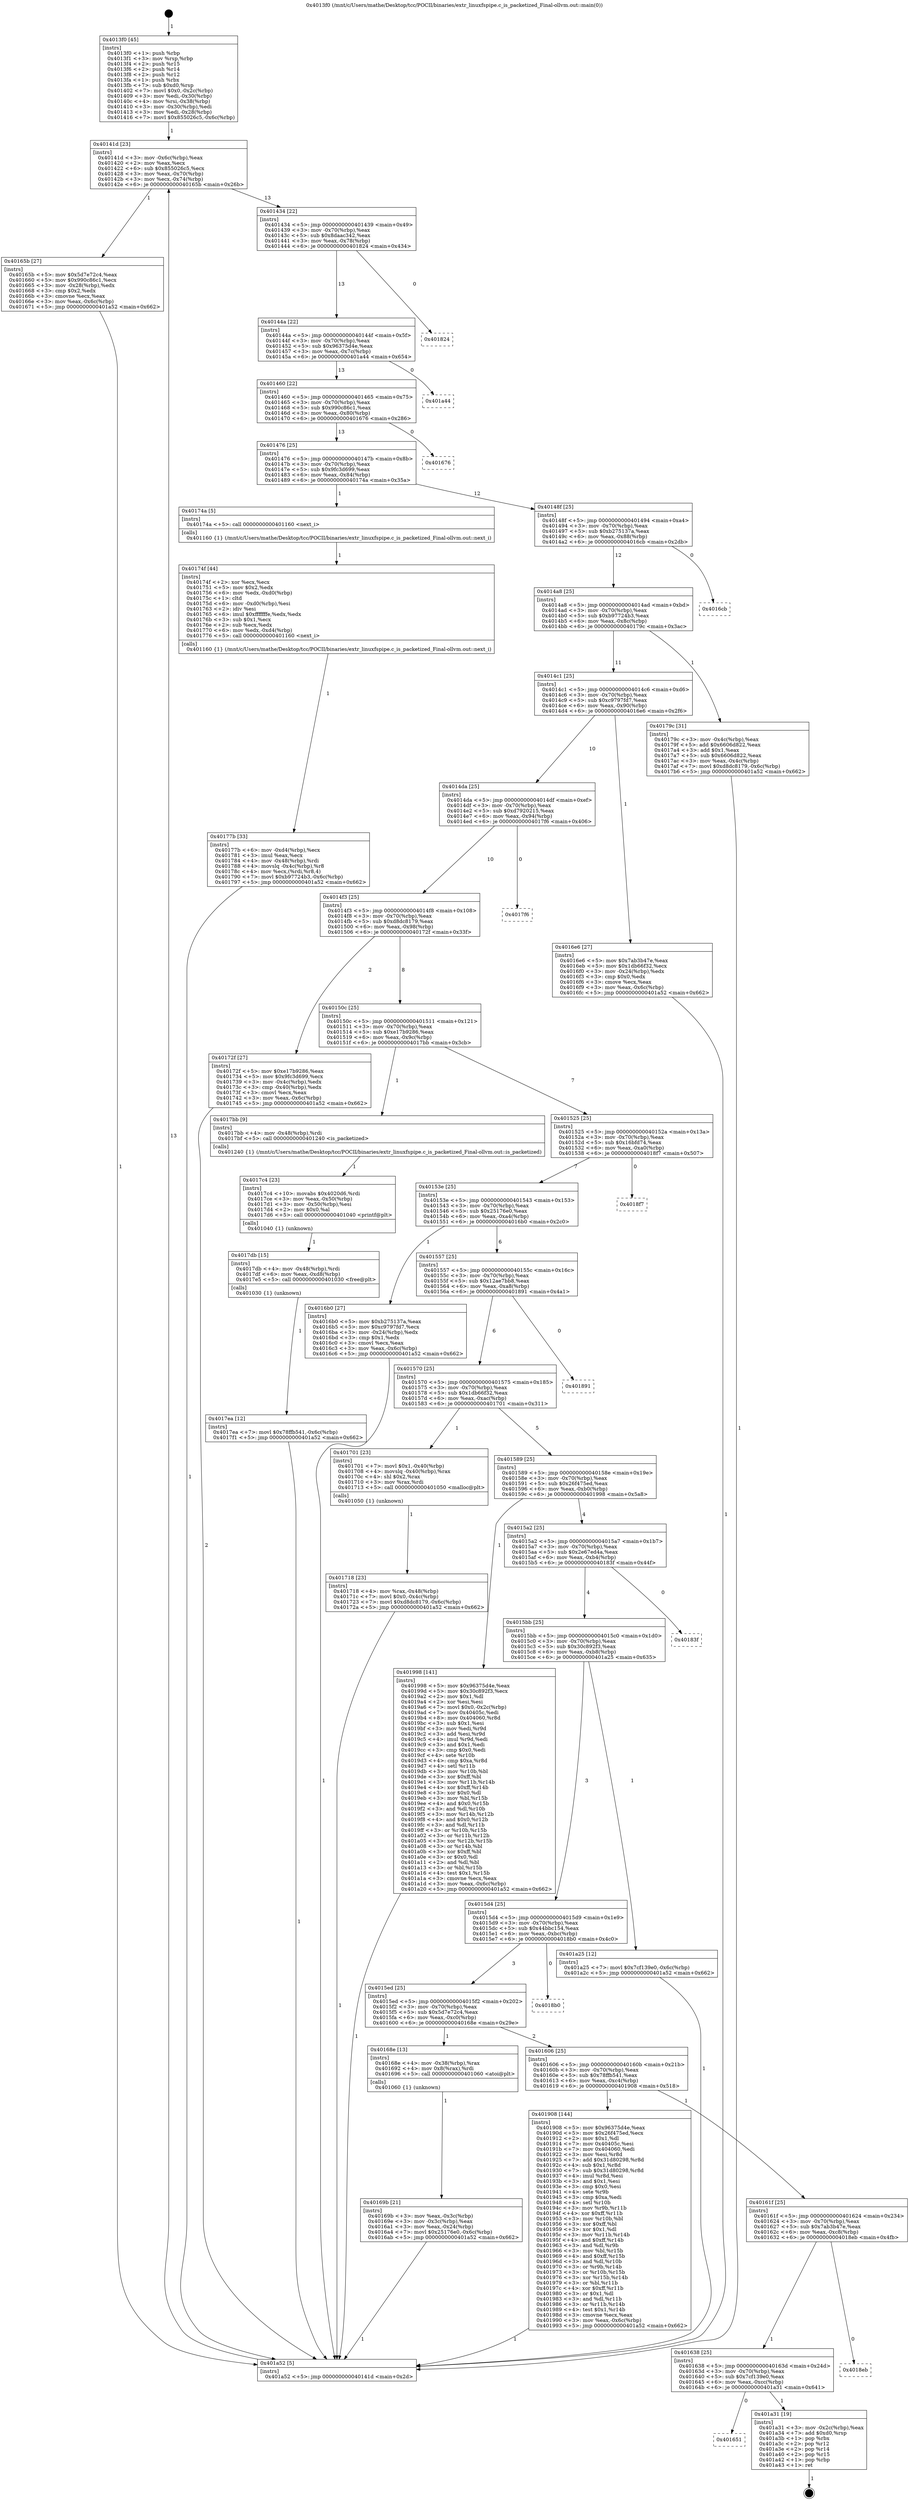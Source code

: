 digraph "0x4013f0" {
  label = "0x4013f0 (/mnt/c/Users/mathe/Desktop/tcc/POCII/binaries/extr_linuxfspipe.c_is_packetized_Final-ollvm.out::main(0))"
  labelloc = "t"
  node[shape=record]

  Entry [label="",width=0.3,height=0.3,shape=circle,fillcolor=black,style=filled]
  "0x40141d" [label="{
     0x40141d [23]\l
     | [instrs]\l
     &nbsp;&nbsp;0x40141d \<+3\>: mov -0x6c(%rbp),%eax\l
     &nbsp;&nbsp;0x401420 \<+2\>: mov %eax,%ecx\l
     &nbsp;&nbsp;0x401422 \<+6\>: sub $0x855026c5,%ecx\l
     &nbsp;&nbsp;0x401428 \<+3\>: mov %eax,-0x70(%rbp)\l
     &nbsp;&nbsp;0x40142b \<+3\>: mov %ecx,-0x74(%rbp)\l
     &nbsp;&nbsp;0x40142e \<+6\>: je 000000000040165b \<main+0x26b\>\l
  }"]
  "0x40165b" [label="{
     0x40165b [27]\l
     | [instrs]\l
     &nbsp;&nbsp;0x40165b \<+5\>: mov $0x5d7e72c4,%eax\l
     &nbsp;&nbsp;0x401660 \<+5\>: mov $0x990c86c1,%ecx\l
     &nbsp;&nbsp;0x401665 \<+3\>: mov -0x28(%rbp),%edx\l
     &nbsp;&nbsp;0x401668 \<+3\>: cmp $0x2,%edx\l
     &nbsp;&nbsp;0x40166b \<+3\>: cmovne %ecx,%eax\l
     &nbsp;&nbsp;0x40166e \<+3\>: mov %eax,-0x6c(%rbp)\l
     &nbsp;&nbsp;0x401671 \<+5\>: jmp 0000000000401a52 \<main+0x662\>\l
  }"]
  "0x401434" [label="{
     0x401434 [22]\l
     | [instrs]\l
     &nbsp;&nbsp;0x401434 \<+5\>: jmp 0000000000401439 \<main+0x49\>\l
     &nbsp;&nbsp;0x401439 \<+3\>: mov -0x70(%rbp),%eax\l
     &nbsp;&nbsp;0x40143c \<+5\>: sub $0x8daac342,%eax\l
     &nbsp;&nbsp;0x401441 \<+3\>: mov %eax,-0x78(%rbp)\l
     &nbsp;&nbsp;0x401444 \<+6\>: je 0000000000401824 \<main+0x434\>\l
  }"]
  "0x401a52" [label="{
     0x401a52 [5]\l
     | [instrs]\l
     &nbsp;&nbsp;0x401a52 \<+5\>: jmp 000000000040141d \<main+0x2d\>\l
  }"]
  "0x4013f0" [label="{
     0x4013f0 [45]\l
     | [instrs]\l
     &nbsp;&nbsp;0x4013f0 \<+1\>: push %rbp\l
     &nbsp;&nbsp;0x4013f1 \<+3\>: mov %rsp,%rbp\l
     &nbsp;&nbsp;0x4013f4 \<+2\>: push %r15\l
     &nbsp;&nbsp;0x4013f6 \<+2\>: push %r14\l
     &nbsp;&nbsp;0x4013f8 \<+2\>: push %r12\l
     &nbsp;&nbsp;0x4013fa \<+1\>: push %rbx\l
     &nbsp;&nbsp;0x4013fb \<+7\>: sub $0xd0,%rsp\l
     &nbsp;&nbsp;0x401402 \<+7\>: movl $0x0,-0x2c(%rbp)\l
     &nbsp;&nbsp;0x401409 \<+3\>: mov %edi,-0x30(%rbp)\l
     &nbsp;&nbsp;0x40140c \<+4\>: mov %rsi,-0x38(%rbp)\l
     &nbsp;&nbsp;0x401410 \<+3\>: mov -0x30(%rbp),%edi\l
     &nbsp;&nbsp;0x401413 \<+3\>: mov %edi,-0x28(%rbp)\l
     &nbsp;&nbsp;0x401416 \<+7\>: movl $0x855026c5,-0x6c(%rbp)\l
  }"]
  Exit [label="",width=0.3,height=0.3,shape=circle,fillcolor=black,style=filled,peripheries=2]
  "0x401824" [label="{
     0x401824\l
  }", style=dashed]
  "0x40144a" [label="{
     0x40144a [22]\l
     | [instrs]\l
     &nbsp;&nbsp;0x40144a \<+5\>: jmp 000000000040144f \<main+0x5f\>\l
     &nbsp;&nbsp;0x40144f \<+3\>: mov -0x70(%rbp),%eax\l
     &nbsp;&nbsp;0x401452 \<+5\>: sub $0x96375d4e,%eax\l
     &nbsp;&nbsp;0x401457 \<+3\>: mov %eax,-0x7c(%rbp)\l
     &nbsp;&nbsp;0x40145a \<+6\>: je 0000000000401a44 \<main+0x654\>\l
  }"]
  "0x401651" [label="{
     0x401651\l
  }", style=dashed]
  "0x401a44" [label="{
     0x401a44\l
  }", style=dashed]
  "0x401460" [label="{
     0x401460 [22]\l
     | [instrs]\l
     &nbsp;&nbsp;0x401460 \<+5\>: jmp 0000000000401465 \<main+0x75\>\l
     &nbsp;&nbsp;0x401465 \<+3\>: mov -0x70(%rbp),%eax\l
     &nbsp;&nbsp;0x401468 \<+5\>: sub $0x990c86c1,%eax\l
     &nbsp;&nbsp;0x40146d \<+3\>: mov %eax,-0x80(%rbp)\l
     &nbsp;&nbsp;0x401470 \<+6\>: je 0000000000401676 \<main+0x286\>\l
  }"]
  "0x401a31" [label="{
     0x401a31 [19]\l
     | [instrs]\l
     &nbsp;&nbsp;0x401a31 \<+3\>: mov -0x2c(%rbp),%eax\l
     &nbsp;&nbsp;0x401a34 \<+7\>: add $0xd0,%rsp\l
     &nbsp;&nbsp;0x401a3b \<+1\>: pop %rbx\l
     &nbsp;&nbsp;0x401a3c \<+2\>: pop %r12\l
     &nbsp;&nbsp;0x401a3e \<+2\>: pop %r14\l
     &nbsp;&nbsp;0x401a40 \<+2\>: pop %r15\l
     &nbsp;&nbsp;0x401a42 \<+1\>: pop %rbp\l
     &nbsp;&nbsp;0x401a43 \<+1\>: ret\l
  }"]
  "0x401676" [label="{
     0x401676\l
  }", style=dashed]
  "0x401476" [label="{
     0x401476 [25]\l
     | [instrs]\l
     &nbsp;&nbsp;0x401476 \<+5\>: jmp 000000000040147b \<main+0x8b\>\l
     &nbsp;&nbsp;0x40147b \<+3\>: mov -0x70(%rbp),%eax\l
     &nbsp;&nbsp;0x40147e \<+5\>: sub $0x9fc3d699,%eax\l
     &nbsp;&nbsp;0x401483 \<+6\>: mov %eax,-0x84(%rbp)\l
     &nbsp;&nbsp;0x401489 \<+6\>: je 000000000040174a \<main+0x35a\>\l
  }"]
  "0x401638" [label="{
     0x401638 [25]\l
     | [instrs]\l
     &nbsp;&nbsp;0x401638 \<+5\>: jmp 000000000040163d \<main+0x24d\>\l
     &nbsp;&nbsp;0x40163d \<+3\>: mov -0x70(%rbp),%eax\l
     &nbsp;&nbsp;0x401640 \<+5\>: sub $0x7cf139e0,%eax\l
     &nbsp;&nbsp;0x401645 \<+6\>: mov %eax,-0xcc(%rbp)\l
     &nbsp;&nbsp;0x40164b \<+6\>: je 0000000000401a31 \<main+0x641\>\l
  }"]
  "0x40174a" [label="{
     0x40174a [5]\l
     | [instrs]\l
     &nbsp;&nbsp;0x40174a \<+5\>: call 0000000000401160 \<next_i\>\l
     | [calls]\l
     &nbsp;&nbsp;0x401160 \{1\} (/mnt/c/Users/mathe/Desktop/tcc/POCII/binaries/extr_linuxfspipe.c_is_packetized_Final-ollvm.out::next_i)\l
  }"]
  "0x40148f" [label="{
     0x40148f [25]\l
     | [instrs]\l
     &nbsp;&nbsp;0x40148f \<+5\>: jmp 0000000000401494 \<main+0xa4\>\l
     &nbsp;&nbsp;0x401494 \<+3\>: mov -0x70(%rbp),%eax\l
     &nbsp;&nbsp;0x401497 \<+5\>: sub $0xb275137a,%eax\l
     &nbsp;&nbsp;0x40149c \<+6\>: mov %eax,-0x88(%rbp)\l
     &nbsp;&nbsp;0x4014a2 \<+6\>: je 00000000004016cb \<main+0x2db\>\l
  }"]
  "0x4018eb" [label="{
     0x4018eb\l
  }", style=dashed]
  "0x4016cb" [label="{
     0x4016cb\l
  }", style=dashed]
  "0x4014a8" [label="{
     0x4014a8 [25]\l
     | [instrs]\l
     &nbsp;&nbsp;0x4014a8 \<+5\>: jmp 00000000004014ad \<main+0xbd\>\l
     &nbsp;&nbsp;0x4014ad \<+3\>: mov -0x70(%rbp),%eax\l
     &nbsp;&nbsp;0x4014b0 \<+5\>: sub $0xb97724b3,%eax\l
     &nbsp;&nbsp;0x4014b5 \<+6\>: mov %eax,-0x8c(%rbp)\l
     &nbsp;&nbsp;0x4014bb \<+6\>: je 000000000040179c \<main+0x3ac\>\l
  }"]
  "0x40161f" [label="{
     0x40161f [25]\l
     | [instrs]\l
     &nbsp;&nbsp;0x40161f \<+5\>: jmp 0000000000401624 \<main+0x234\>\l
     &nbsp;&nbsp;0x401624 \<+3\>: mov -0x70(%rbp),%eax\l
     &nbsp;&nbsp;0x401627 \<+5\>: sub $0x7ab3b47e,%eax\l
     &nbsp;&nbsp;0x40162c \<+6\>: mov %eax,-0xc8(%rbp)\l
     &nbsp;&nbsp;0x401632 \<+6\>: je 00000000004018eb \<main+0x4fb\>\l
  }"]
  "0x40179c" [label="{
     0x40179c [31]\l
     | [instrs]\l
     &nbsp;&nbsp;0x40179c \<+3\>: mov -0x4c(%rbp),%eax\l
     &nbsp;&nbsp;0x40179f \<+5\>: add $0x6606d822,%eax\l
     &nbsp;&nbsp;0x4017a4 \<+3\>: add $0x1,%eax\l
     &nbsp;&nbsp;0x4017a7 \<+5\>: sub $0x6606d822,%eax\l
     &nbsp;&nbsp;0x4017ac \<+3\>: mov %eax,-0x4c(%rbp)\l
     &nbsp;&nbsp;0x4017af \<+7\>: movl $0xd8dc8179,-0x6c(%rbp)\l
     &nbsp;&nbsp;0x4017b6 \<+5\>: jmp 0000000000401a52 \<main+0x662\>\l
  }"]
  "0x4014c1" [label="{
     0x4014c1 [25]\l
     | [instrs]\l
     &nbsp;&nbsp;0x4014c1 \<+5\>: jmp 00000000004014c6 \<main+0xd6\>\l
     &nbsp;&nbsp;0x4014c6 \<+3\>: mov -0x70(%rbp),%eax\l
     &nbsp;&nbsp;0x4014c9 \<+5\>: sub $0xc9797fd7,%eax\l
     &nbsp;&nbsp;0x4014ce \<+6\>: mov %eax,-0x90(%rbp)\l
     &nbsp;&nbsp;0x4014d4 \<+6\>: je 00000000004016e6 \<main+0x2f6\>\l
  }"]
  "0x401908" [label="{
     0x401908 [144]\l
     | [instrs]\l
     &nbsp;&nbsp;0x401908 \<+5\>: mov $0x96375d4e,%eax\l
     &nbsp;&nbsp;0x40190d \<+5\>: mov $0x26f475ed,%ecx\l
     &nbsp;&nbsp;0x401912 \<+2\>: mov $0x1,%dl\l
     &nbsp;&nbsp;0x401914 \<+7\>: mov 0x40405c,%esi\l
     &nbsp;&nbsp;0x40191b \<+7\>: mov 0x404060,%edi\l
     &nbsp;&nbsp;0x401922 \<+3\>: mov %esi,%r8d\l
     &nbsp;&nbsp;0x401925 \<+7\>: add $0x31d80298,%r8d\l
     &nbsp;&nbsp;0x40192c \<+4\>: sub $0x1,%r8d\l
     &nbsp;&nbsp;0x401930 \<+7\>: sub $0x31d80298,%r8d\l
     &nbsp;&nbsp;0x401937 \<+4\>: imul %r8d,%esi\l
     &nbsp;&nbsp;0x40193b \<+3\>: and $0x1,%esi\l
     &nbsp;&nbsp;0x40193e \<+3\>: cmp $0x0,%esi\l
     &nbsp;&nbsp;0x401941 \<+4\>: sete %r9b\l
     &nbsp;&nbsp;0x401945 \<+3\>: cmp $0xa,%edi\l
     &nbsp;&nbsp;0x401948 \<+4\>: setl %r10b\l
     &nbsp;&nbsp;0x40194c \<+3\>: mov %r9b,%r11b\l
     &nbsp;&nbsp;0x40194f \<+4\>: xor $0xff,%r11b\l
     &nbsp;&nbsp;0x401953 \<+3\>: mov %r10b,%bl\l
     &nbsp;&nbsp;0x401956 \<+3\>: xor $0xff,%bl\l
     &nbsp;&nbsp;0x401959 \<+3\>: xor $0x1,%dl\l
     &nbsp;&nbsp;0x40195c \<+3\>: mov %r11b,%r14b\l
     &nbsp;&nbsp;0x40195f \<+4\>: and $0xff,%r14b\l
     &nbsp;&nbsp;0x401963 \<+3\>: and %dl,%r9b\l
     &nbsp;&nbsp;0x401966 \<+3\>: mov %bl,%r15b\l
     &nbsp;&nbsp;0x401969 \<+4\>: and $0xff,%r15b\l
     &nbsp;&nbsp;0x40196d \<+3\>: and %dl,%r10b\l
     &nbsp;&nbsp;0x401970 \<+3\>: or %r9b,%r14b\l
     &nbsp;&nbsp;0x401973 \<+3\>: or %r10b,%r15b\l
     &nbsp;&nbsp;0x401976 \<+3\>: xor %r15b,%r14b\l
     &nbsp;&nbsp;0x401979 \<+3\>: or %bl,%r11b\l
     &nbsp;&nbsp;0x40197c \<+4\>: xor $0xff,%r11b\l
     &nbsp;&nbsp;0x401980 \<+3\>: or $0x1,%dl\l
     &nbsp;&nbsp;0x401983 \<+3\>: and %dl,%r11b\l
     &nbsp;&nbsp;0x401986 \<+3\>: or %r11b,%r14b\l
     &nbsp;&nbsp;0x401989 \<+4\>: test $0x1,%r14b\l
     &nbsp;&nbsp;0x40198d \<+3\>: cmovne %ecx,%eax\l
     &nbsp;&nbsp;0x401990 \<+3\>: mov %eax,-0x6c(%rbp)\l
     &nbsp;&nbsp;0x401993 \<+5\>: jmp 0000000000401a52 \<main+0x662\>\l
  }"]
  "0x4016e6" [label="{
     0x4016e6 [27]\l
     | [instrs]\l
     &nbsp;&nbsp;0x4016e6 \<+5\>: mov $0x7ab3b47e,%eax\l
     &nbsp;&nbsp;0x4016eb \<+5\>: mov $0x1db66f32,%ecx\l
     &nbsp;&nbsp;0x4016f0 \<+3\>: mov -0x24(%rbp),%edx\l
     &nbsp;&nbsp;0x4016f3 \<+3\>: cmp $0x0,%edx\l
     &nbsp;&nbsp;0x4016f6 \<+3\>: cmove %ecx,%eax\l
     &nbsp;&nbsp;0x4016f9 \<+3\>: mov %eax,-0x6c(%rbp)\l
     &nbsp;&nbsp;0x4016fc \<+5\>: jmp 0000000000401a52 \<main+0x662\>\l
  }"]
  "0x4014da" [label="{
     0x4014da [25]\l
     | [instrs]\l
     &nbsp;&nbsp;0x4014da \<+5\>: jmp 00000000004014df \<main+0xef\>\l
     &nbsp;&nbsp;0x4014df \<+3\>: mov -0x70(%rbp),%eax\l
     &nbsp;&nbsp;0x4014e2 \<+5\>: sub $0xd7920215,%eax\l
     &nbsp;&nbsp;0x4014e7 \<+6\>: mov %eax,-0x94(%rbp)\l
     &nbsp;&nbsp;0x4014ed \<+6\>: je 00000000004017f6 \<main+0x406\>\l
  }"]
  "0x4017ea" [label="{
     0x4017ea [12]\l
     | [instrs]\l
     &nbsp;&nbsp;0x4017ea \<+7\>: movl $0x78ffb541,-0x6c(%rbp)\l
     &nbsp;&nbsp;0x4017f1 \<+5\>: jmp 0000000000401a52 \<main+0x662\>\l
  }"]
  "0x4017f6" [label="{
     0x4017f6\l
  }", style=dashed]
  "0x4014f3" [label="{
     0x4014f3 [25]\l
     | [instrs]\l
     &nbsp;&nbsp;0x4014f3 \<+5\>: jmp 00000000004014f8 \<main+0x108\>\l
     &nbsp;&nbsp;0x4014f8 \<+3\>: mov -0x70(%rbp),%eax\l
     &nbsp;&nbsp;0x4014fb \<+5\>: sub $0xd8dc8179,%eax\l
     &nbsp;&nbsp;0x401500 \<+6\>: mov %eax,-0x98(%rbp)\l
     &nbsp;&nbsp;0x401506 \<+6\>: je 000000000040172f \<main+0x33f\>\l
  }"]
  "0x4017db" [label="{
     0x4017db [15]\l
     | [instrs]\l
     &nbsp;&nbsp;0x4017db \<+4\>: mov -0x48(%rbp),%rdi\l
     &nbsp;&nbsp;0x4017df \<+6\>: mov %eax,-0xd8(%rbp)\l
     &nbsp;&nbsp;0x4017e5 \<+5\>: call 0000000000401030 \<free@plt\>\l
     | [calls]\l
     &nbsp;&nbsp;0x401030 \{1\} (unknown)\l
  }"]
  "0x40172f" [label="{
     0x40172f [27]\l
     | [instrs]\l
     &nbsp;&nbsp;0x40172f \<+5\>: mov $0xe17b9286,%eax\l
     &nbsp;&nbsp;0x401734 \<+5\>: mov $0x9fc3d699,%ecx\l
     &nbsp;&nbsp;0x401739 \<+3\>: mov -0x4c(%rbp),%edx\l
     &nbsp;&nbsp;0x40173c \<+3\>: cmp -0x40(%rbp),%edx\l
     &nbsp;&nbsp;0x40173f \<+3\>: cmovl %ecx,%eax\l
     &nbsp;&nbsp;0x401742 \<+3\>: mov %eax,-0x6c(%rbp)\l
     &nbsp;&nbsp;0x401745 \<+5\>: jmp 0000000000401a52 \<main+0x662\>\l
  }"]
  "0x40150c" [label="{
     0x40150c [25]\l
     | [instrs]\l
     &nbsp;&nbsp;0x40150c \<+5\>: jmp 0000000000401511 \<main+0x121\>\l
     &nbsp;&nbsp;0x401511 \<+3\>: mov -0x70(%rbp),%eax\l
     &nbsp;&nbsp;0x401514 \<+5\>: sub $0xe17b9286,%eax\l
     &nbsp;&nbsp;0x401519 \<+6\>: mov %eax,-0x9c(%rbp)\l
     &nbsp;&nbsp;0x40151f \<+6\>: je 00000000004017bb \<main+0x3cb\>\l
  }"]
  "0x4017c4" [label="{
     0x4017c4 [23]\l
     | [instrs]\l
     &nbsp;&nbsp;0x4017c4 \<+10\>: movabs $0x4020d6,%rdi\l
     &nbsp;&nbsp;0x4017ce \<+3\>: mov %eax,-0x50(%rbp)\l
     &nbsp;&nbsp;0x4017d1 \<+3\>: mov -0x50(%rbp),%esi\l
     &nbsp;&nbsp;0x4017d4 \<+2\>: mov $0x0,%al\l
     &nbsp;&nbsp;0x4017d6 \<+5\>: call 0000000000401040 \<printf@plt\>\l
     | [calls]\l
     &nbsp;&nbsp;0x401040 \{1\} (unknown)\l
  }"]
  "0x4017bb" [label="{
     0x4017bb [9]\l
     | [instrs]\l
     &nbsp;&nbsp;0x4017bb \<+4\>: mov -0x48(%rbp),%rdi\l
     &nbsp;&nbsp;0x4017bf \<+5\>: call 0000000000401240 \<is_packetized\>\l
     | [calls]\l
     &nbsp;&nbsp;0x401240 \{1\} (/mnt/c/Users/mathe/Desktop/tcc/POCII/binaries/extr_linuxfspipe.c_is_packetized_Final-ollvm.out::is_packetized)\l
  }"]
  "0x401525" [label="{
     0x401525 [25]\l
     | [instrs]\l
     &nbsp;&nbsp;0x401525 \<+5\>: jmp 000000000040152a \<main+0x13a\>\l
     &nbsp;&nbsp;0x40152a \<+3\>: mov -0x70(%rbp),%eax\l
     &nbsp;&nbsp;0x40152d \<+5\>: sub $0x16bfd74,%eax\l
     &nbsp;&nbsp;0x401532 \<+6\>: mov %eax,-0xa0(%rbp)\l
     &nbsp;&nbsp;0x401538 \<+6\>: je 00000000004018f7 \<main+0x507\>\l
  }"]
  "0x40177b" [label="{
     0x40177b [33]\l
     | [instrs]\l
     &nbsp;&nbsp;0x40177b \<+6\>: mov -0xd4(%rbp),%ecx\l
     &nbsp;&nbsp;0x401781 \<+3\>: imul %eax,%ecx\l
     &nbsp;&nbsp;0x401784 \<+4\>: mov -0x48(%rbp),%rdi\l
     &nbsp;&nbsp;0x401788 \<+4\>: movslq -0x4c(%rbp),%r8\l
     &nbsp;&nbsp;0x40178c \<+4\>: mov %ecx,(%rdi,%r8,4)\l
     &nbsp;&nbsp;0x401790 \<+7\>: movl $0xb97724b3,-0x6c(%rbp)\l
     &nbsp;&nbsp;0x401797 \<+5\>: jmp 0000000000401a52 \<main+0x662\>\l
  }"]
  "0x4018f7" [label="{
     0x4018f7\l
  }", style=dashed]
  "0x40153e" [label="{
     0x40153e [25]\l
     | [instrs]\l
     &nbsp;&nbsp;0x40153e \<+5\>: jmp 0000000000401543 \<main+0x153\>\l
     &nbsp;&nbsp;0x401543 \<+3\>: mov -0x70(%rbp),%eax\l
     &nbsp;&nbsp;0x401546 \<+5\>: sub $0x25176e0,%eax\l
     &nbsp;&nbsp;0x40154b \<+6\>: mov %eax,-0xa4(%rbp)\l
     &nbsp;&nbsp;0x401551 \<+6\>: je 00000000004016b0 \<main+0x2c0\>\l
  }"]
  "0x40174f" [label="{
     0x40174f [44]\l
     | [instrs]\l
     &nbsp;&nbsp;0x40174f \<+2\>: xor %ecx,%ecx\l
     &nbsp;&nbsp;0x401751 \<+5\>: mov $0x2,%edx\l
     &nbsp;&nbsp;0x401756 \<+6\>: mov %edx,-0xd0(%rbp)\l
     &nbsp;&nbsp;0x40175c \<+1\>: cltd\l
     &nbsp;&nbsp;0x40175d \<+6\>: mov -0xd0(%rbp),%esi\l
     &nbsp;&nbsp;0x401763 \<+2\>: idiv %esi\l
     &nbsp;&nbsp;0x401765 \<+6\>: imul $0xfffffffe,%edx,%edx\l
     &nbsp;&nbsp;0x40176b \<+3\>: sub $0x1,%ecx\l
     &nbsp;&nbsp;0x40176e \<+2\>: sub %ecx,%edx\l
     &nbsp;&nbsp;0x401770 \<+6\>: mov %edx,-0xd4(%rbp)\l
     &nbsp;&nbsp;0x401776 \<+5\>: call 0000000000401160 \<next_i\>\l
     | [calls]\l
     &nbsp;&nbsp;0x401160 \{1\} (/mnt/c/Users/mathe/Desktop/tcc/POCII/binaries/extr_linuxfspipe.c_is_packetized_Final-ollvm.out::next_i)\l
  }"]
  "0x4016b0" [label="{
     0x4016b0 [27]\l
     | [instrs]\l
     &nbsp;&nbsp;0x4016b0 \<+5\>: mov $0xb275137a,%eax\l
     &nbsp;&nbsp;0x4016b5 \<+5\>: mov $0xc9797fd7,%ecx\l
     &nbsp;&nbsp;0x4016ba \<+3\>: mov -0x24(%rbp),%edx\l
     &nbsp;&nbsp;0x4016bd \<+3\>: cmp $0x1,%edx\l
     &nbsp;&nbsp;0x4016c0 \<+3\>: cmovl %ecx,%eax\l
     &nbsp;&nbsp;0x4016c3 \<+3\>: mov %eax,-0x6c(%rbp)\l
     &nbsp;&nbsp;0x4016c6 \<+5\>: jmp 0000000000401a52 \<main+0x662\>\l
  }"]
  "0x401557" [label="{
     0x401557 [25]\l
     | [instrs]\l
     &nbsp;&nbsp;0x401557 \<+5\>: jmp 000000000040155c \<main+0x16c\>\l
     &nbsp;&nbsp;0x40155c \<+3\>: mov -0x70(%rbp),%eax\l
     &nbsp;&nbsp;0x40155f \<+5\>: sub $0x12ae7bb8,%eax\l
     &nbsp;&nbsp;0x401564 \<+6\>: mov %eax,-0xa8(%rbp)\l
     &nbsp;&nbsp;0x40156a \<+6\>: je 0000000000401891 \<main+0x4a1\>\l
  }"]
  "0x401718" [label="{
     0x401718 [23]\l
     | [instrs]\l
     &nbsp;&nbsp;0x401718 \<+4\>: mov %rax,-0x48(%rbp)\l
     &nbsp;&nbsp;0x40171c \<+7\>: movl $0x0,-0x4c(%rbp)\l
     &nbsp;&nbsp;0x401723 \<+7\>: movl $0xd8dc8179,-0x6c(%rbp)\l
     &nbsp;&nbsp;0x40172a \<+5\>: jmp 0000000000401a52 \<main+0x662\>\l
  }"]
  "0x401891" [label="{
     0x401891\l
  }", style=dashed]
  "0x401570" [label="{
     0x401570 [25]\l
     | [instrs]\l
     &nbsp;&nbsp;0x401570 \<+5\>: jmp 0000000000401575 \<main+0x185\>\l
     &nbsp;&nbsp;0x401575 \<+3\>: mov -0x70(%rbp),%eax\l
     &nbsp;&nbsp;0x401578 \<+5\>: sub $0x1db66f32,%eax\l
     &nbsp;&nbsp;0x40157d \<+6\>: mov %eax,-0xac(%rbp)\l
     &nbsp;&nbsp;0x401583 \<+6\>: je 0000000000401701 \<main+0x311\>\l
  }"]
  "0x40169b" [label="{
     0x40169b [21]\l
     | [instrs]\l
     &nbsp;&nbsp;0x40169b \<+3\>: mov %eax,-0x3c(%rbp)\l
     &nbsp;&nbsp;0x40169e \<+3\>: mov -0x3c(%rbp),%eax\l
     &nbsp;&nbsp;0x4016a1 \<+3\>: mov %eax,-0x24(%rbp)\l
     &nbsp;&nbsp;0x4016a4 \<+7\>: movl $0x25176e0,-0x6c(%rbp)\l
     &nbsp;&nbsp;0x4016ab \<+5\>: jmp 0000000000401a52 \<main+0x662\>\l
  }"]
  "0x401701" [label="{
     0x401701 [23]\l
     | [instrs]\l
     &nbsp;&nbsp;0x401701 \<+7\>: movl $0x1,-0x40(%rbp)\l
     &nbsp;&nbsp;0x401708 \<+4\>: movslq -0x40(%rbp),%rax\l
     &nbsp;&nbsp;0x40170c \<+4\>: shl $0x2,%rax\l
     &nbsp;&nbsp;0x401710 \<+3\>: mov %rax,%rdi\l
     &nbsp;&nbsp;0x401713 \<+5\>: call 0000000000401050 \<malloc@plt\>\l
     | [calls]\l
     &nbsp;&nbsp;0x401050 \{1\} (unknown)\l
  }"]
  "0x401589" [label="{
     0x401589 [25]\l
     | [instrs]\l
     &nbsp;&nbsp;0x401589 \<+5\>: jmp 000000000040158e \<main+0x19e\>\l
     &nbsp;&nbsp;0x40158e \<+3\>: mov -0x70(%rbp),%eax\l
     &nbsp;&nbsp;0x401591 \<+5\>: sub $0x26f475ed,%eax\l
     &nbsp;&nbsp;0x401596 \<+6\>: mov %eax,-0xb0(%rbp)\l
     &nbsp;&nbsp;0x40159c \<+6\>: je 0000000000401998 \<main+0x5a8\>\l
  }"]
  "0x401606" [label="{
     0x401606 [25]\l
     | [instrs]\l
     &nbsp;&nbsp;0x401606 \<+5\>: jmp 000000000040160b \<main+0x21b\>\l
     &nbsp;&nbsp;0x40160b \<+3\>: mov -0x70(%rbp),%eax\l
     &nbsp;&nbsp;0x40160e \<+5\>: sub $0x78ffb541,%eax\l
     &nbsp;&nbsp;0x401613 \<+6\>: mov %eax,-0xc4(%rbp)\l
     &nbsp;&nbsp;0x401619 \<+6\>: je 0000000000401908 \<main+0x518\>\l
  }"]
  "0x401998" [label="{
     0x401998 [141]\l
     | [instrs]\l
     &nbsp;&nbsp;0x401998 \<+5\>: mov $0x96375d4e,%eax\l
     &nbsp;&nbsp;0x40199d \<+5\>: mov $0x30c892f3,%ecx\l
     &nbsp;&nbsp;0x4019a2 \<+2\>: mov $0x1,%dl\l
     &nbsp;&nbsp;0x4019a4 \<+2\>: xor %esi,%esi\l
     &nbsp;&nbsp;0x4019a6 \<+7\>: movl $0x0,-0x2c(%rbp)\l
     &nbsp;&nbsp;0x4019ad \<+7\>: mov 0x40405c,%edi\l
     &nbsp;&nbsp;0x4019b4 \<+8\>: mov 0x404060,%r8d\l
     &nbsp;&nbsp;0x4019bc \<+3\>: sub $0x1,%esi\l
     &nbsp;&nbsp;0x4019bf \<+3\>: mov %edi,%r9d\l
     &nbsp;&nbsp;0x4019c2 \<+3\>: add %esi,%r9d\l
     &nbsp;&nbsp;0x4019c5 \<+4\>: imul %r9d,%edi\l
     &nbsp;&nbsp;0x4019c9 \<+3\>: and $0x1,%edi\l
     &nbsp;&nbsp;0x4019cc \<+3\>: cmp $0x0,%edi\l
     &nbsp;&nbsp;0x4019cf \<+4\>: sete %r10b\l
     &nbsp;&nbsp;0x4019d3 \<+4\>: cmp $0xa,%r8d\l
     &nbsp;&nbsp;0x4019d7 \<+4\>: setl %r11b\l
     &nbsp;&nbsp;0x4019db \<+3\>: mov %r10b,%bl\l
     &nbsp;&nbsp;0x4019de \<+3\>: xor $0xff,%bl\l
     &nbsp;&nbsp;0x4019e1 \<+3\>: mov %r11b,%r14b\l
     &nbsp;&nbsp;0x4019e4 \<+4\>: xor $0xff,%r14b\l
     &nbsp;&nbsp;0x4019e8 \<+3\>: xor $0x0,%dl\l
     &nbsp;&nbsp;0x4019eb \<+3\>: mov %bl,%r15b\l
     &nbsp;&nbsp;0x4019ee \<+4\>: and $0x0,%r15b\l
     &nbsp;&nbsp;0x4019f2 \<+3\>: and %dl,%r10b\l
     &nbsp;&nbsp;0x4019f5 \<+3\>: mov %r14b,%r12b\l
     &nbsp;&nbsp;0x4019f8 \<+4\>: and $0x0,%r12b\l
     &nbsp;&nbsp;0x4019fc \<+3\>: and %dl,%r11b\l
     &nbsp;&nbsp;0x4019ff \<+3\>: or %r10b,%r15b\l
     &nbsp;&nbsp;0x401a02 \<+3\>: or %r11b,%r12b\l
     &nbsp;&nbsp;0x401a05 \<+3\>: xor %r12b,%r15b\l
     &nbsp;&nbsp;0x401a08 \<+3\>: or %r14b,%bl\l
     &nbsp;&nbsp;0x401a0b \<+3\>: xor $0xff,%bl\l
     &nbsp;&nbsp;0x401a0e \<+3\>: or $0x0,%dl\l
     &nbsp;&nbsp;0x401a11 \<+2\>: and %dl,%bl\l
     &nbsp;&nbsp;0x401a13 \<+3\>: or %bl,%r15b\l
     &nbsp;&nbsp;0x401a16 \<+4\>: test $0x1,%r15b\l
     &nbsp;&nbsp;0x401a1a \<+3\>: cmovne %ecx,%eax\l
     &nbsp;&nbsp;0x401a1d \<+3\>: mov %eax,-0x6c(%rbp)\l
     &nbsp;&nbsp;0x401a20 \<+5\>: jmp 0000000000401a52 \<main+0x662\>\l
  }"]
  "0x4015a2" [label="{
     0x4015a2 [25]\l
     | [instrs]\l
     &nbsp;&nbsp;0x4015a2 \<+5\>: jmp 00000000004015a7 \<main+0x1b7\>\l
     &nbsp;&nbsp;0x4015a7 \<+3\>: mov -0x70(%rbp),%eax\l
     &nbsp;&nbsp;0x4015aa \<+5\>: sub $0x2e67ed4a,%eax\l
     &nbsp;&nbsp;0x4015af \<+6\>: mov %eax,-0xb4(%rbp)\l
     &nbsp;&nbsp;0x4015b5 \<+6\>: je 000000000040183f \<main+0x44f\>\l
  }"]
  "0x40168e" [label="{
     0x40168e [13]\l
     | [instrs]\l
     &nbsp;&nbsp;0x40168e \<+4\>: mov -0x38(%rbp),%rax\l
     &nbsp;&nbsp;0x401692 \<+4\>: mov 0x8(%rax),%rdi\l
     &nbsp;&nbsp;0x401696 \<+5\>: call 0000000000401060 \<atoi@plt\>\l
     | [calls]\l
     &nbsp;&nbsp;0x401060 \{1\} (unknown)\l
  }"]
  "0x40183f" [label="{
     0x40183f\l
  }", style=dashed]
  "0x4015bb" [label="{
     0x4015bb [25]\l
     | [instrs]\l
     &nbsp;&nbsp;0x4015bb \<+5\>: jmp 00000000004015c0 \<main+0x1d0\>\l
     &nbsp;&nbsp;0x4015c0 \<+3\>: mov -0x70(%rbp),%eax\l
     &nbsp;&nbsp;0x4015c3 \<+5\>: sub $0x30c892f3,%eax\l
     &nbsp;&nbsp;0x4015c8 \<+6\>: mov %eax,-0xb8(%rbp)\l
     &nbsp;&nbsp;0x4015ce \<+6\>: je 0000000000401a25 \<main+0x635\>\l
  }"]
  "0x4015ed" [label="{
     0x4015ed [25]\l
     | [instrs]\l
     &nbsp;&nbsp;0x4015ed \<+5\>: jmp 00000000004015f2 \<main+0x202\>\l
     &nbsp;&nbsp;0x4015f2 \<+3\>: mov -0x70(%rbp),%eax\l
     &nbsp;&nbsp;0x4015f5 \<+5\>: sub $0x5d7e72c4,%eax\l
     &nbsp;&nbsp;0x4015fa \<+6\>: mov %eax,-0xc0(%rbp)\l
     &nbsp;&nbsp;0x401600 \<+6\>: je 000000000040168e \<main+0x29e\>\l
  }"]
  "0x401a25" [label="{
     0x401a25 [12]\l
     | [instrs]\l
     &nbsp;&nbsp;0x401a25 \<+7\>: movl $0x7cf139e0,-0x6c(%rbp)\l
     &nbsp;&nbsp;0x401a2c \<+5\>: jmp 0000000000401a52 \<main+0x662\>\l
  }"]
  "0x4015d4" [label="{
     0x4015d4 [25]\l
     | [instrs]\l
     &nbsp;&nbsp;0x4015d4 \<+5\>: jmp 00000000004015d9 \<main+0x1e9\>\l
     &nbsp;&nbsp;0x4015d9 \<+3\>: mov -0x70(%rbp),%eax\l
     &nbsp;&nbsp;0x4015dc \<+5\>: sub $0x44bbc154,%eax\l
     &nbsp;&nbsp;0x4015e1 \<+6\>: mov %eax,-0xbc(%rbp)\l
     &nbsp;&nbsp;0x4015e7 \<+6\>: je 00000000004018b0 \<main+0x4c0\>\l
  }"]
  "0x4018b0" [label="{
     0x4018b0\l
  }", style=dashed]
  Entry -> "0x4013f0" [label=" 1"]
  "0x40141d" -> "0x40165b" [label=" 1"]
  "0x40141d" -> "0x401434" [label=" 13"]
  "0x40165b" -> "0x401a52" [label=" 1"]
  "0x4013f0" -> "0x40141d" [label=" 1"]
  "0x401a52" -> "0x40141d" [label=" 13"]
  "0x401a31" -> Exit [label=" 1"]
  "0x401434" -> "0x401824" [label=" 0"]
  "0x401434" -> "0x40144a" [label=" 13"]
  "0x401638" -> "0x401651" [label=" 0"]
  "0x40144a" -> "0x401a44" [label=" 0"]
  "0x40144a" -> "0x401460" [label=" 13"]
  "0x401638" -> "0x401a31" [label=" 1"]
  "0x401460" -> "0x401676" [label=" 0"]
  "0x401460" -> "0x401476" [label=" 13"]
  "0x40161f" -> "0x401638" [label=" 1"]
  "0x401476" -> "0x40174a" [label=" 1"]
  "0x401476" -> "0x40148f" [label=" 12"]
  "0x40161f" -> "0x4018eb" [label=" 0"]
  "0x40148f" -> "0x4016cb" [label=" 0"]
  "0x40148f" -> "0x4014a8" [label=" 12"]
  "0x401a25" -> "0x401a52" [label=" 1"]
  "0x4014a8" -> "0x40179c" [label=" 1"]
  "0x4014a8" -> "0x4014c1" [label=" 11"]
  "0x401998" -> "0x401a52" [label=" 1"]
  "0x4014c1" -> "0x4016e6" [label=" 1"]
  "0x4014c1" -> "0x4014da" [label=" 10"]
  "0x401908" -> "0x401a52" [label=" 1"]
  "0x4014da" -> "0x4017f6" [label=" 0"]
  "0x4014da" -> "0x4014f3" [label=" 10"]
  "0x401606" -> "0x401908" [label=" 1"]
  "0x4014f3" -> "0x40172f" [label=" 2"]
  "0x4014f3" -> "0x40150c" [label=" 8"]
  "0x401606" -> "0x40161f" [label=" 1"]
  "0x40150c" -> "0x4017bb" [label=" 1"]
  "0x40150c" -> "0x401525" [label=" 7"]
  "0x4017ea" -> "0x401a52" [label=" 1"]
  "0x401525" -> "0x4018f7" [label=" 0"]
  "0x401525" -> "0x40153e" [label=" 7"]
  "0x4017db" -> "0x4017ea" [label=" 1"]
  "0x40153e" -> "0x4016b0" [label=" 1"]
  "0x40153e" -> "0x401557" [label=" 6"]
  "0x4017c4" -> "0x4017db" [label=" 1"]
  "0x401557" -> "0x401891" [label=" 0"]
  "0x401557" -> "0x401570" [label=" 6"]
  "0x4017bb" -> "0x4017c4" [label=" 1"]
  "0x401570" -> "0x401701" [label=" 1"]
  "0x401570" -> "0x401589" [label=" 5"]
  "0x40179c" -> "0x401a52" [label=" 1"]
  "0x401589" -> "0x401998" [label=" 1"]
  "0x401589" -> "0x4015a2" [label=" 4"]
  "0x40177b" -> "0x401a52" [label=" 1"]
  "0x4015a2" -> "0x40183f" [label=" 0"]
  "0x4015a2" -> "0x4015bb" [label=" 4"]
  "0x40174f" -> "0x40177b" [label=" 1"]
  "0x4015bb" -> "0x401a25" [label=" 1"]
  "0x4015bb" -> "0x4015d4" [label=" 3"]
  "0x40172f" -> "0x401a52" [label=" 2"]
  "0x4015d4" -> "0x4018b0" [label=" 0"]
  "0x4015d4" -> "0x4015ed" [label=" 3"]
  "0x40174a" -> "0x40174f" [label=" 1"]
  "0x4015ed" -> "0x40168e" [label=" 1"]
  "0x4015ed" -> "0x401606" [label=" 2"]
  "0x40168e" -> "0x40169b" [label=" 1"]
  "0x40169b" -> "0x401a52" [label=" 1"]
  "0x4016b0" -> "0x401a52" [label=" 1"]
  "0x4016e6" -> "0x401a52" [label=" 1"]
  "0x401701" -> "0x401718" [label=" 1"]
  "0x401718" -> "0x401a52" [label=" 1"]
}

